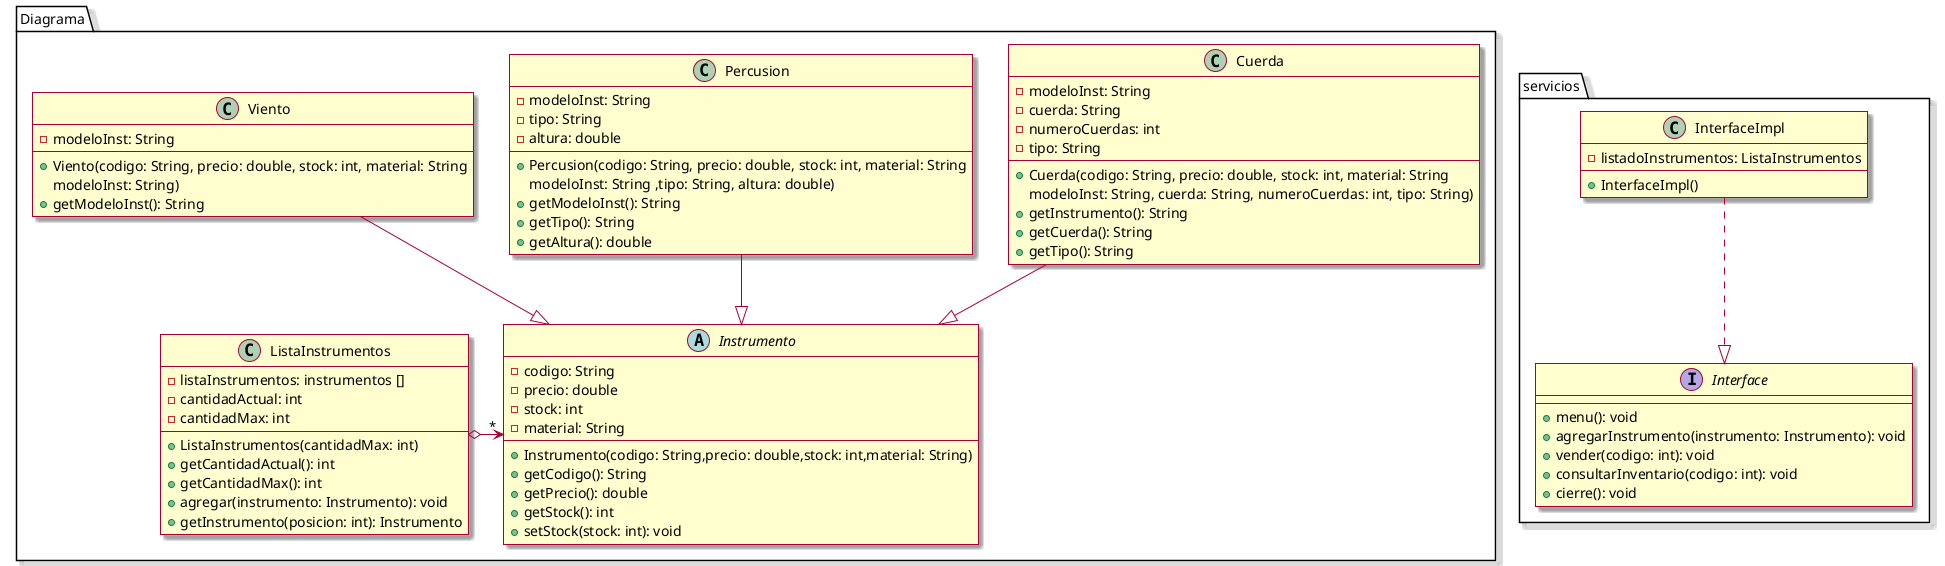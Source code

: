 @startuml
skin rose

package Diagrama {
    abstract class Instrumento {
        -codigo: String
        -precio: double
        -stock: int
        -material: String
        +Instrumento(codigo: String,precio: double,stock: int,material: String)
        +getCodigo(): String
        +getPrecio(): double
        +getStock(): int
        +setStock(stock: int): void
    }

    class Cuerda {
        -modeloInst: String
        -cuerda: String
        -numeroCuerdas: int
        -tipo: String
        +Cuerda(codigo: String, precio: double, stock: int, material: String
        modeloInst: String, cuerda: String, numeroCuerdas: int, tipo: String)
        +getInstrumento(): String
        +getCuerda(): String
        +getTipo(): String

    }
    Cuerda--|>Instrumento

    class Percusion {
        -modeloInst: String
        -tipo: String
        -altura: double
        +Percusion(codigo: String, precio: double, stock: int, material: String
        modeloInst: String ,tipo: String, altura: double)
        +getModeloInst(): String
        +getTipo(): String
        +getAltura(): double
    }
    Percusion--|>Instrumento

    class Viento {
        -modeloInst: String
        +Viento(codigo: String, precio: double, stock: int, material: String
        modeloInst: String)
        +getModeloInst(): String
    }
    Viento--|>Instrumento

    class ListaInstrumentos {
        -listaInstrumentos: instrumentos []
        -cantidadActual: int
        -cantidadMax: int
        +ListaInstrumentos(cantidadMax: int)
        +getCantidadActual(): int
        +getCantidadMax(): int
        +agregar(instrumento: Instrumento): void
        +getInstrumento(posicion: int): Instrumento
    }
    ListaInstrumentos o->"*" Instrumento
}

package servicios {

    interface Interface{
    +menu(): void
    +agregarInstrumento(instrumento: Instrumento): void
    +vender(codigo: int): void
    +consultarInventario(codigo: int): void
    +cierre(): void
    }

    class InterfaceImpl{
        -listadoInstrumentos: ListaInstrumentos
        +InterfaceImpl()
    }
    InterfaceImpl..|> Interface
}

@enduml